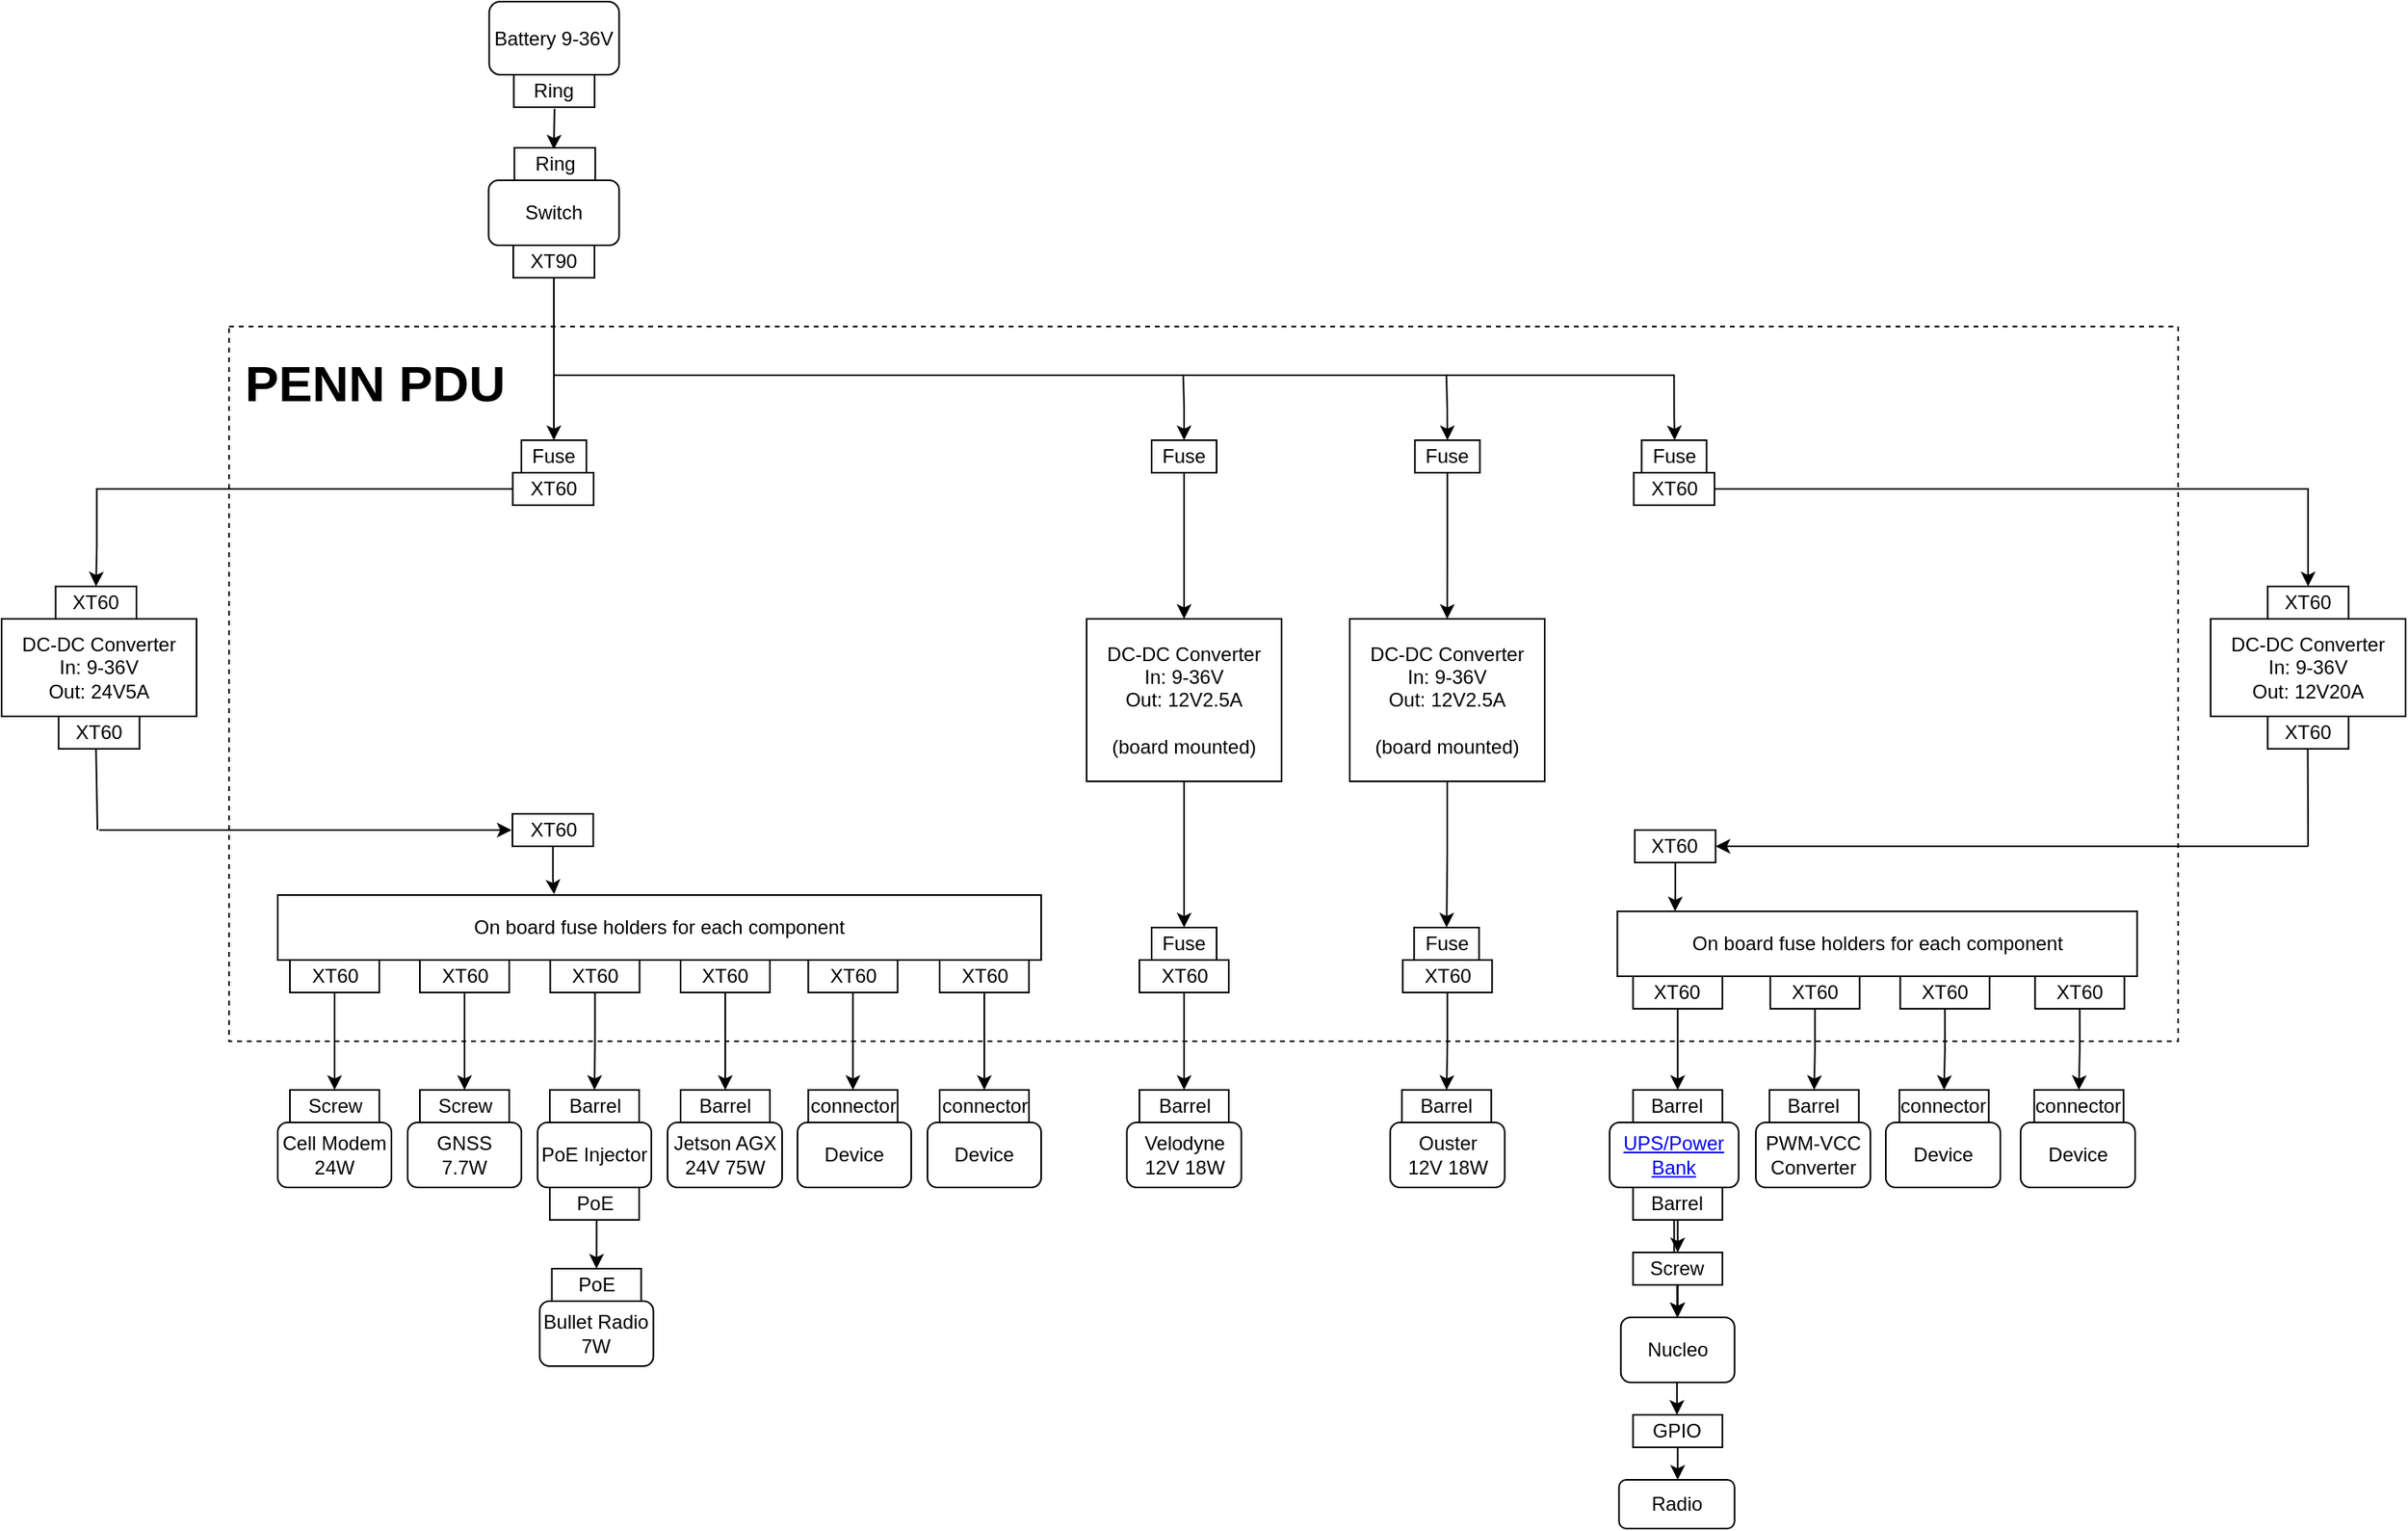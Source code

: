 <mxfile version="20.3.0" type="google"><diagram id="RgZF8C5xAc4mI46Xqlbp" name="Page-1"><mxGraphModel grid="1" page="1" gridSize="10" guides="1" tooltips="1" connect="1" arrows="1" fold="1" pageScale="1" pageWidth="850" pageHeight="1400" math="0" shadow="0"><root><mxCell id="0"/><mxCell id="1" parent="0"/><mxCell id="VreJyK921zKI_r2GASNx-65" style="edgeStyle=orthogonalEdgeStyle;rounded=0;orthogonalLoop=1;jettySize=auto;html=1;entryX=0.5;entryY=0;entryDx=0;entryDy=0;" edge="1" parent="1" source="OrHNQcGfz_y7SgL83LEf-50" target="OrHNQcGfz_y7SgL83LEf-51"><mxGeometry relative="1" as="geometry"/></mxCell><mxCell id="OrHNQcGfz_y7SgL83LEf-50" value="XT60" style="rounded=0;whiteSpace=wrap;html=1;" vertex="1" parent="1"><mxGeometry x="1064.38" y="730" width="55" height="20" as="geometry"/></mxCell><mxCell id="OrHNQcGfz_y7SgL83LEf-51" value="Barrel" style="rounded=0;whiteSpace=wrap;html=1;" vertex="1" parent="1"><mxGeometry x="1064.38" y="800" width="55" height="20" as="geometry"/></mxCell><mxCell id="jKlu0gr30V9i8VVwLUld-3" value="" style="edgeStyle=orthogonalEdgeStyle;rounded=0;orthogonalLoop=1;jettySize=auto;html=1;" edge="1" parent="1" source="OrHNQcGfz_y7SgL83LEf-52" target="OrHNQcGfz_y7SgL83LEf-55"><mxGeometry relative="1" as="geometry"/></mxCell><mxCell id="OrHNQcGfz_y7SgL83LEf-52" value="&lt;a href=&quot;https://www.amazon.com/Battery-Backup-Uninterruptible-Security-10000mAh/dp/B07W8MCBMS?th=1&quot;&gt;UPS/Power Bank&lt;/a&gt;" style="rounded=1;whiteSpace=wrap;html=1;" vertex="1" parent="1"><mxGeometry x="1050" y="820" width="79.38" height="40" as="geometry"/></mxCell><mxCell id="OrHNQcGfz_y7SgL83LEf-57" style="edgeStyle=orthogonalEdgeStyle;rounded=0;orthogonalLoop=1;jettySize=auto;html=1;exitX=0.5;exitY=1;exitDx=0;exitDy=0;entryX=0.5;entryY=0;entryDx=0;entryDy=0;" edge="1" parent="1" source="OrHNQcGfz_y7SgL83LEf-53" target="OrHNQcGfz_y7SgL83LEf-54"><mxGeometry relative="1" as="geometry"/></mxCell><mxCell id="OrHNQcGfz_y7SgL83LEf-53" value="Barrel" style="rounded=0;whiteSpace=wrap;html=1;" vertex="1" parent="1"><mxGeometry x="1064.38" y="860" width="55" height="20" as="geometry"/></mxCell><mxCell id="OrHNQcGfz_y7SgL83LEf-54" value="Screw" style="rounded=0;whiteSpace=wrap;html=1;" vertex="1" parent="1"><mxGeometry x="1064.38" y="900" width="55" height="20" as="geometry"/></mxCell><mxCell id="OrHNQcGfz_y7SgL83LEf-55" value="Nucleo" style="rounded=1;whiteSpace=wrap;html=1;" vertex="1" parent="1"><mxGeometry x="1056.88" y="940" width="70" height="40" as="geometry"/></mxCell><mxCell id="muU5GvS4PV-BrYV9Qdxi-8" style="edgeStyle=orthogonalEdgeStyle;rounded=0;orthogonalLoop=1;jettySize=auto;html=1;exitX=0.5;exitY=1;exitDx=0;exitDy=0;entryX=0.5;entryY=0;entryDx=0;entryDy=0;" edge="1" parent="1" source="OrHNQcGfz_y7SgL83LEf-59"><mxGeometry relative="1" as="geometry"><mxPoint x="1091.88" y="1040" as="targetPoint"/></mxGeometry></mxCell><mxCell id="OrHNQcGfz_y7SgL83LEf-59" value="GPIO" style="rounded=0;whiteSpace=wrap;html=1;" vertex="1" parent="1"><mxGeometry x="1064.38" y="1000" width="55" height="20" as="geometry"/></mxCell><mxCell id="OrHNQcGfz_y7SgL83LEf-61" value="Radio" style="rounded=1;whiteSpace=wrap;html=1;" vertex="1" parent="1"><mxGeometry x="1055.76" y="1040" width="71.12" height="30" as="geometry"/></mxCell><mxCell id="VreJyK921zKI_r2GASNx-75" style="edgeStyle=orthogonalEdgeStyle;rounded=0;orthogonalLoop=1;jettySize=auto;html=1;entryX=0.5;entryY=0;entryDx=0;entryDy=0;" edge="1" parent="1" source="URXZk2B1Wzgc-itUlk_i-2" target="URXZk2B1Wzgc-itUlk_i-11"><mxGeometry relative="1" as="geometry"/></mxCell><mxCell id="URXZk2B1Wzgc-itUlk_i-2" value="XT90" style="rounded=0;whiteSpace=wrap;html=1;" vertex="1" parent="1"><mxGeometry x="375" y="280" width="50" height="20" as="geometry"/></mxCell><mxCell id="URXZk2B1Wzgc-itUlk_i-11" value="Fuse" style="rounded=0;whiteSpace=wrap;html=1;" vertex="1" parent="1"><mxGeometry x="380" y="400" width="40" height="20" as="geometry"/></mxCell><mxCell id="URXZk2B1Wzgc-itUlk_i-14" value="DC-DC Converter&lt;br&gt;In: 9-36V&lt;br&gt;Out: 24V5A" style="rounded=0;whiteSpace=wrap;html=1;" vertex="1" parent="1"><mxGeometry x="60" y="510" width="120" height="60" as="geometry"/></mxCell><mxCell id="URXZk2B1Wzgc-itUlk_i-50" value="PoE Injector" style="rounded=1;whiteSpace=wrap;html=1;" vertex="1" parent="1"><mxGeometry x="390" y="820" width="70" height="40" as="geometry"/></mxCell><mxCell id="URXZk2B1Wzgc-itUlk_i-51" value="Barrel" style="rounded=0;whiteSpace=wrap;html=1;" vertex="1" parent="1"><mxGeometry x="397.5" y="800" width="55" height="20" as="geometry"/></mxCell><mxCell id="URXZk2B1Wzgc-itUlk_i-52" style="edgeStyle=orthogonalEdgeStyle;rounded=0;orthogonalLoop=1;jettySize=auto;html=1;exitX=0.5;exitY=1;exitDx=0;exitDy=0;entryX=0.5;entryY=0;entryDx=0;entryDy=0;" edge="1" parent="1" source="URXZk2B1Wzgc-itUlk_i-53" target="URXZk2B1Wzgc-itUlk_i-55"><mxGeometry relative="1" as="geometry"/></mxCell><mxCell id="URXZk2B1Wzgc-itUlk_i-53" value="PoE" style="rounded=0;whiteSpace=wrap;html=1;" vertex="1" parent="1"><mxGeometry x="397.5" y="860" width="55" height="20" as="geometry"/></mxCell><mxCell id="URXZk2B1Wzgc-itUlk_i-54" value="Bullet Radio&lt;br&gt;7W" style="rounded=1;whiteSpace=wrap;html=1;" vertex="1" parent="1"><mxGeometry x="391.25" y="930" width="70" height="40" as="geometry"/></mxCell><mxCell id="URXZk2B1Wzgc-itUlk_i-55" value="PoE" style="rounded=0;whiteSpace=wrap;html=1;" vertex="1" parent="1"><mxGeometry x="398.75" y="910" width="55" height="20" as="geometry"/></mxCell><mxCell id="URXZk2B1Wzgc-itUlk_i-74" value="Battery 9-36V" style="rounded=1;whiteSpace=wrap;html=1;" vertex="1" parent="1"><mxGeometry x="360.19" y="130" width="80" height="45" as="geometry"/></mxCell><mxCell id="URXZk2B1Wzgc-itUlk_i-81" value="" style="edgeStyle=orthogonalEdgeStyle;rounded=0;orthogonalLoop=1;jettySize=auto;html=1;" edge="1" parent="1"><mxGeometry relative="1" as="geometry"><mxPoint x="400.399" y="196" as="sourcePoint"/><mxPoint x="399.978" y="221" as="targetPoint"/></mxGeometry></mxCell><mxCell id="URXZk2B1Wzgc-itUlk_i-79" value="Switch" style="rounded=1;whiteSpace=wrap;html=1;" vertex="1" parent="1"><mxGeometry x="359.81" y="240" width="80.38" height="40" as="geometry"/></mxCell><mxCell id="URXZk2B1Wzgc-itUlk_i-96" value="On board fuse holders for each component" style="rounded=0;whiteSpace=wrap;html=1;" vertex="1" parent="1"><mxGeometry x="230" y="680" width="470" height="40" as="geometry"/></mxCell><mxCell id="URXZk2B1Wzgc-itUlk_i-103" value="" style="endArrow=none;html=1;rounded=0;" edge="1" parent="1"><mxGeometry width="50" height="50" relative="1" as="geometry"><mxPoint x="400" y="360" as="sourcePoint"/><mxPoint x="1090" y="360" as="targetPoint"/></mxGeometry></mxCell><mxCell id="VreJyK921zKI_r2GASNx-63" style="edgeStyle=orthogonalEdgeStyle;rounded=0;orthogonalLoop=1;jettySize=auto;html=1;entryX=0.5;entryY=0;entryDx=0;entryDy=0;" edge="1" parent="1" source="oMjoXGI7qKVCX3iaUvYR-20" target="oMjoXGI7qKVCX3iaUvYR-21"><mxGeometry relative="1" as="geometry"/></mxCell><mxCell id="oMjoXGI7qKVCX3iaUvYR-20" value="XT60" style="rounded=0;whiteSpace=wrap;html=1;" vertex="1" parent="1"><mxGeometry x="760.5" y="720" width="55" height="20" as="geometry"/></mxCell><mxCell id="oMjoXGI7qKVCX3iaUvYR-21" value="Barrel" style="rounded=0;whiteSpace=wrap;html=1;" vertex="1" parent="1"><mxGeometry x="760.5" y="800" width="55" height="20" as="geometry"/></mxCell><mxCell id="oMjoXGI7qKVCX3iaUvYR-23" value="" style="edgeStyle=orthogonalEdgeStyle;rounded=0;orthogonalLoop=1;jettySize=auto;html=1;" edge="1" parent="1" source="oMjoXGI7qKVCX3iaUvYR-24" target="oMjoXGI7qKVCX3iaUvYR-25"><mxGeometry relative="1" as="geometry"/></mxCell><mxCell id="oMjoXGI7qKVCX3iaUvYR-24" value="Fuse" style="rounded=0;whiteSpace=wrap;html=1;" vertex="1" parent="1"><mxGeometry x="768.0" y="400" width="40" height="20" as="geometry"/></mxCell><mxCell id="VreJyK921zKI_r2GASNx-67" style="edgeStyle=orthogonalEdgeStyle;rounded=0;orthogonalLoop=1;jettySize=auto;html=1;entryX=0.5;entryY=0;entryDx=0;entryDy=0;" edge="1" parent="1" source="oMjoXGI7qKVCX3iaUvYR-25" target="oMjoXGI7qKVCX3iaUvYR-54"><mxGeometry relative="1" as="geometry"/></mxCell><mxCell id="oMjoXGI7qKVCX3iaUvYR-25" value="DC-DC Converter&lt;br&gt;In: 9-36V&lt;br&gt;Out: 12V2.5A&lt;br&gt;&lt;br&gt;(board mounted)" style="rounded=0;whiteSpace=wrap;html=1;" vertex="1" parent="1"><mxGeometry x="728" y="510" width="120" height="100" as="geometry"/></mxCell><mxCell id="oMjoXGI7qKVCX3iaUvYR-28" value="" style="edgeStyle=orthogonalEdgeStyle;rounded=0;orthogonalLoop=1;jettySize=auto;html=1;entryX=0.5;entryY=0;entryDx=0;entryDy=0;" edge="1" parent="1" target="oMjoXGI7qKVCX3iaUvYR-24"><mxGeometry relative="1" as="geometry"><mxPoint x="787.5" y="360" as="sourcePoint"/><mxPoint x="787.38" y="390" as="targetPoint"/><Array as="points"/></mxGeometry></mxCell><mxCell id="oMjoXGI7qKVCX3iaUvYR-54" value="Fuse" style="rounded=0;whiteSpace=wrap;html=1;" vertex="1" parent="1"><mxGeometry x="768.0" y="700" width="40" height="20" as="geometry"/></mxCell><mxCell id="VreJyK921zKI_r2GASNx-64" style="edgeStyle=orthogonalEdgeStyle;rounded=0;orthogonalLoop=1;jettySize=auto;html=1;entryX=0.5;entryY=0;entryDx=0;entryDy=0;" edge="1" parent="1" source="oMjoXGI7qKVCX3iaUvYR-69" target="oMjoXGI7qKVCX3iaUvYR-70"><mxGeometry relative="1" as="geometry"/></mxCell><mxCell id="oMjoXGI7qKVCX3iaUvYR-69" value="XT60" style="rounded=0;whiteSpace=wrap;html=1;" vertex="1" parent="1"><mxGeometry x="922.62" y="720" width="55" height="20" as="geometry"/></mxCell><mxCell id="oMjoXGI7qKVCX3iaUvYR-70" value="Barrel" style="rounded=0;whiteSpace=wrap;html=1;" vertex="1" parent="1"><mxGeometry x="922.12" y="800" width="55" height="20" as="geometry"/></mxCell><mxCell id="oMjoXGI7qKVCX3iaUvYR-72" value="" style="edgeStyle=orthogonalEdgeStyle;rounded=0;orthogonalLoop=1;jettySize=auto;html=1;" edge="1" parent="1" source="oMjoXGI7qKVCX3iaUvYR-73" target="oMjoXGI7qKVCX3iaUvYR-74"><mxGeometry relative="1" as="geometry"/></mxCell><mxCell id="oMjoXGI7qKVCX3iaUvYR-73" value="Fuse" style="rounded=0;whiteSpace=wrap;html=1;" vertex="1" parent="1"><mxGeometry x="930.12" y="400" width="40" height="20" as="geometry"/></mxCell><mxCell id="VreJyK921zKI_r2GASNx-68" style="edgeStyle=orthogonalEdgeStyle;rounded=0;orthogonalLoop=1;jettySize=auto;html=1;entryX=0.5;entryY=0;entryDx=0;entryDy=0;" edge="1" parent="1" source="oMjoXGI7qKVCX3iaUvYR-74" target="oMjoXGI7qKVCX3iaUvYR-77"><mxGeometry relative="1" as="geometry"/></mxCell><mxCell id="oMjoXGI7qKVCX3iaUvYR-74" value="DC-DC Converter&lt;br&gt;In: 9-36V&lt;br&gt;Out: 12V2.5A&lt;br&gt;&lt;br&gt;(board mounted)" style="rounded=0;whiteSpace=wrap;html=1;" vertex="1" parent="1"><mxGeometry x="890" y="510" width="120" height="100" as="geometry"/></mxCell><mxCell id="oMjoXGI7qKVCX3iaUvYR-76" value="" style="edgeStyle=orthogonalEdgeStyle;rounded=0;orthogonalLoop=1;jettySize=auto;html=1;entryX=0.5;entryY=0;entryDx=0;entryDy=0;" edge="1" parent="1" target="oMjoXGI7qKVCX3iaUvYR-73"><mxGeometry relative="1" as="geometry"><mxPoint x="949.5" y="360" as="sourcePoint"/><mxPoint x="949.38" y="390" as="targetPoint"/><Array as="points"/></mxGeometry></mxCell><mxCell id="oMjoXGI7qKVCX3iaUvYR-77" value="Fuse" style="rounded=0;whiteSpace=wrap;html=1;" vertex="1" parent="1"><mxGeometry x="929.62" y="700" width="40" height="20" as="geometry"/></mxCell><mxCell id="VreJyK921zKI_r2GASNx-66" style="edgeStyle=orthogonalEdgeStyle;rounded=0;orthogonalLoop=1;jettySize=auto;html=1;exitX=0.5;exitY=1;exitDx=0;exitDy=0;entryX=0.5;entryY=0;entryDx=0;entryDy=0;" edge="1" parent="1" source="vlzTFcXQAkBzPiuArshv-3" target="vlzTFcXQAkBzPiuArshv-4"><mxGeometry relative="1" as="geometry"/></mxCell><mxCell id="vlzTFcXQAkBzPiuArshv-3" value="XT60" style="rounded=0;whiteSpace=wrap;html=1;" vertex="1" parent="1"><mxGeometry x="1148.88" y="730" width="55" height="20" as="geometry"/></mxCell><mxCell id="vlzTFcXQAkBzPiuArshv-4" value="Barrel" style="rounded=0;whiteSpace=wrap;html=1;" vertex="1" parent="1"><mxGeometry x="1148.38" y="800" width="55" height="20" as="geometry"/></mxCell><mxCell id="vlzTFcXQAkBzPiuArshv-10" style="edgeStyle=orthogonalEdgeStyle;rounded=0;orthogonalLoop=1;jettySize=auto;html=1;exitX=0.5;exitY=1;exitDx=0;exitDy=0;entryX=0.5;entryY=0;entryDx=0;entryDy=0;" edge="1" parent="1"><mxGeometry relative="1" as="geometry"><mxPoint x="1091.59" y="920" as="sourcePoint"/><mxPoint x="1091.59" y="940" as="targetPoint"/></mxGeometry></mxCell><mxCell id="vlzTFcXQAkBzPiuArshv-11" style="edgeStyle=orthogonalEdgeStyle;rounded=0;orthogonalLoop=1;jettySize=auto;html=1;exitX=0.5;exitY=1;exitDx=0;exitDy=0;entryX=0.5;entryY=0;entryDx=0;entryDy=0;" edge="1" parent="1"><mxGeometry relative="1" as="geometry"><mxPoint x="1091.43" y="980" as="sourcePoint"/><mxPoint x="1091.43" y="1000" as="targetPoint"/></mxGeometry></mxCell><mxCell id="VreJyK921zKI_r2GASNx-34" value="Jetson AGX&lt;br&gt;24V 75W" style="rounded=1;whiteSpace=wrap;html=1;" vertex="1" parent="1"><mxGeometry x="470" y="820" width="70.5" height="40" as="geometry"/></mxCell><mxCell id="VreJyK921zKI_r2GASNx-35" value="Screw" style="rounded=0;whiteSpace=wrap;html=1;" vertex="1" parent="1"><mxGeometry x="317.5" y="800" width="55" height="20" as="geometry"/></mxCell><mxCell id="VreJyK921zKI_r2GASNx-36" value="Screw" style="rounded=0;whiteSpace=wrap;html=1;" vertex="1" parent="1"><mxGeometry x="237.5" y="800" width="55" height="20" as="geometry"/></mxCell><mxCell id="VreJyK921zKI_r2GASNx-37" value="Barrel" style="rounded=0;whiteSpace=wrap;html=1;" vertex="1" parent="1"><mxGeometry x="478" y="800" width="55" height="20" as="geometry"/></mxCell><mxCell id="VreJyK921zKI_r2GASNx-38" value="Cell Modem&lt;br&gt;24W" style="rounded=1;whiteSpace=wrap;html=1;" vertex="1" parent="1"><mxGeometry x="230" y="820" width="70" height="40" as="geometry"/></mxCell><mxCell id="VreJyK921zKI_r2GASNx-39" value="GNSS&lt;br&gt;7.7W" style="rounded=1;whiteSpace=wrap;html=1;" vertex="1" parent="1"><mxGeometry x="310" y="820" width="70" height="40" as="geometry"/></mxCell><mxCell id="VreJyK921zKI_r2GASNx-57" value="" style="edgeStyle=orthogonalEdgeStyle;rounded=0;orthogonalLoop=1;jettySize=auto;html=1;" edge="1" parent="1" source="VreJyK921zKI_r2GASNx-40" target="URXZk2B1Wzgc-itUlk_i-51"><mxGeometry relative="1" as="geometry"/></mxCell><mxCell id="VreJyK921zKI_r2GASNx-40" value="XT60" style="rounded=0;whiteSpace=wrap;html=1;" vertex="1" parent="1"><mxGeometry x="397.75" y="720" width="55" height="20" as="geometry"/></mxCell><mxCell id="VreJyK921zKI_r2GASNx-44" value="" style="edgeStyle=orthogonalEdgeStyle;rounded=0;orthogonalLoop=1;jettySize=auto;html=1;" edge="1" parent="1" source="VreJyK921zKI_r2GASNx-43" target="VreJyK921zKI_r2GASNx-37"><mxGeometry relative="1" as="geometry"/></mxCell><mxCell id="VreJyK921zKI_r2GASNx-43" value="XT60" style="rounded=0;whiteSpace=wrap;html=1;" vertex="1" parent="1"><mxGeometry x="478" y="720" width="55" height="20" as="geometry"/></mxCell><mxCell id="VreJyK921zKI_r2GASNx-59" style="edgeStyle=orthogonalEdgeStyle;rounded=0;orthogonalLoop=1;jettySize=auto;html=1;exitX=0.5;exitY=1;exitDx=0;exitDy=0;entryX=0.5;entryY=0;entryDx=0;entryDy=0;" edge="1" parent="1" source="VreJyK921zKI_r2GASNx-45" target="VreJyK921zKI_r2GASNx-35"><mxGeometry relative="1" as="geometry"/></mxCell><mxCell id="VreJyK921zKI_r2GASNx-45" value="XT60" style="rounded=0;whiteSpace=wrap;html=1;" vertex="1" parent="1"><mxGeometry x="317.5" y="720" width="55" height="20" as="geometry"/></mxCell><mxCell id="VreJyK921zKI_r2GASNx-60" style="edgeStyle=orthogonalEdgeStyle;rounded=0;orthogonalLoop=1;jettySize=auto;html=1;entryX=0.5;entryY=0;entryDx=0;entryDy=0;" edge="1" parent="1" source="VreJyK921zKI_r2GASNx-46" target="VreJyK921zKI_r2GASNx-36"><mxGeometry relative="1" as="geometry"/></mxCell><mxCell id="VreJyK921zKI_r2GASNx-46" value="XT60" style="rounded=0;whiteSpace=wrap;html=1;" vertex="1" parent="1"><mxGeometry x="237.5" y="720" width="55" height="20" as="geometry"/></mxCell><mxCell id="VreJyK921zKI_r2GASNx-47" value="Device" style="rounded=1;whiteSpace=wrap;html=1;" vertex="1" parent="1"><mxGeometry x="550" y="820" width="70" height="40" as="geometry"/></mxCell><mxCell id="VreJyK921zKI_r2GASNx-48" value="connector" style="rounded=0;whiteSpace=wrap;html=1;" vertex="1" parent="1"><mxGeometry x="556.63" y="800" width="55" height="20" as="geometry"/></mxCell><mxCell id="VreJyK921zKI_r2GASNx-49" value="" style="edgeStyle=orthogonalEdgeStyle;rounded=0;orthogonalLoop=1;jettySize=auto;html=1;" edge="1" parent="1" source="VreJyK921zKI_r2GASNx-50" target="VreJyK921zKI_r2GASNx-48"><mxGeometry relative="1" as="geometry"/></mxCell><mxCell id="VreJyK921zKI_r2GASNx-50" value="XT60" style="rounded=0;whiteSpace=wrap;html=1;" vertex="1" parent="1"><mxGeometry x="556.63" y="720" width="55" height="20" as="geometry"/></mxCell><mxCell id="VreJyK921zKI_r2GASNx-52" value="Device" style="rounded=1;whiteSpace=wrap;html=1;" vertex="1" parent="1"><mxGeometry x="630" y="820" width="70" height="40" as="geometry"/></mxCell><mxCell id="VreJyK921zKI_r2GASNx-53" value="connector" style="rounded=0;whiteSpace=wrap;html=1;" vertex="1" parent="1"><mxGeometry x="637.5" y="800" width="55" height="20" as="geometry"/></mxCell><mxCell id="VreJyK921zKI_r2GASNx-54" value="" style="edgeStyle=orthogonalEdgeStyle;rounded=0;orthogonalLoop=1;jettySize=auto;html=1;" edge="1" parent="1" source="VreJyK921zKI_r2GASNx-55" target="VreJyK921zKI_r2GASNx-53"><mxGeometry relative="1" as="geometry"/></mxCell><mxCell id="VreJyK921zKI_r2GASNx-55" value="XT60" style="rounded=0;whiteSpace=wrap;html=1;" vertex="1" parent="1"><mxGeometry x="637.5" y="720" width="55" height="20" as="geometry"/></mxCell><mxCell id="VreJyK921zKI_r2GASNx-61" value="Velodyne&lt;br&gt;12V 18W" style="rounded=1;whiteSpace=wrap;html=1;" vertex="1" parent="1"><mxGeometry x="752.75" y="820" width="70.5" height="40" as="geometry"/></mxCell><mxCell id="VreJyK921zKI_r2GASNx-62" value="Ouster&lt;br&gt;12V 18W" style="rounded=1;whiteSpace=wrap;html=1;" vertex="1" parent="1"><mxGeometry x="914.87" y="820" width="70.5" height="40" as="geometry"/></mxCell><mxCell id="VreJyK921zKI_r2GASNx-69" value="Fuse" style="rounded=0;whiteSpace=wrap;html=1;" vertex="1" parent="1"><mxGeometry x="1069.69" y="400" width="40" height="20" as="geometry"/></mxCell><mxCell id="VreJyK921zKI_r2GASNx-71" value="Ring" style="rounded=0;whiteSpace=wrap;html=1;" vertex="1" parent="1"><mxGeometry x="375.32" y="175" width="49.75" height="20" as="geometry"/></mxCell><mxCell id="VreJyK921zKI_r2GASNx-74" value="Ring" style="rounded=0;whiteSpace=wrap;html=1;" vertex="1" parent="1"><mxGeometry x="375.69" y="220" width="49.75" height="20" as="geometry"/></mxCell><mxCell id="VreJyK921zKI_r2GASNx-84" style="edgeStyle=orthogonalEdgeStyle;rounded=0;orthogonalLoop=1;jettySize=auto;html=1;entryX=0.5;entryY=0;entryDx=0;entryDy=0;" edge="1" parent="1" source="VreJyK921zKI_r2GASNx-77"><mxGeometry relative="1" as="geometry"><mxPoint x="118.12" y="490" as="targetPoint"/></mxGeometry></mxCell><mxCell id="VreJyK921zKI_r2GASNx-77" value="XT60" style="rounded=0;whiteSpace=wrap;html=1;" vertex="1" parent="1"><mxGeometry x="374.69" y="420" width="49.75" height="20" as="geometry"/></mxCell><mxCell id="VreJyK921zKI_r2GASNx-83" style="edgeStyle=orthogonalEdgeStyle;rounded=0;orthogonalLoop=1;jettySize=auto;html=1;entryX=0.362;entryY=-0.012;entryDx=0;entryDy=0;entryPerimeter=0;" edge="1" parent="1" source="VreJyK921zKI_r2GASNx-79" target="URXZk2B1Wzgc-itUlk_i-96"><mxGeometry relative="1" as="geometry"/></mxCell><mxCell id="VreJyK921zKI_r2GASNx-79" value="XT60" style="rounded=0;whiteSpace=wrap;html=1;" vertex="1" parent="1"><mxGeometry x="374.5" y="630" width="49.75" height="20" as="geometry"/></mxCell><mxCell id="VreJyK921zKI_r2GASNx-87" value="" style="endArrow=none;html=1;rounded=0;entryX=0.5;entryY=1;entryDx=0;entryDy=0;" edge="1" parent="1"><mxGeometry width="50" height="50" relative="1" as="geometry"><mxPoint x="119" y="640" as="sourcePoint"/><mxPoint x="118.12" y="590" as="targetPoint"/></mxGeometry></mxCell><mxCell id="VreJyK921zKI_r2GASNx-88" value="" style="endArrow=classic;html=1;rounded=0;" edge="1" parent="1"><mxGeometry width="50" height="50" relative="1" as="geometry"><mxPoint x="120" y="640" as="sourcePoint"/><mxPoint x="374" y="640" as="targetPoint"/></mxGeometry></mxCell><mxCell id="VreJyK921zKI_r2GASNx-90" value="" style="edgeStyle=orthogonalEdgeStyle;rounded=0;orthogonalLoop=1;jettySize=auto;html=1;" edge="1" parent="1"><mxGeometry relative="1" as="geometry"><mxPoint x="1089.66" y="360" as="sourcePoint"/><mxPoint x="1090" y="400" as="targetPoint"/><Array as="points"><mxPoint x="1090.16" y="385"/></Array></mxGeometry></mxCell><mxCell id="VreJyK921zKI_r2GASNx-91" value="DC-DC Converter&lt;br&gt;In: 9-36V&lt;br&gt;Out: 12V20A" style="rounded=0;whiteSpace=wrap;html=1;" vertex="1" parent="1"><mxGeometry x="1420" y="510" width="120" height="60" as="geometry"/></mxCell><mxCell id="VreJyK921zKI_r2GASNx-94" value="On board fuse holders for each component" style="rounded=0;whiteSpace=wrap;html=1;" vertex="1" parent="1"><mxGeometry x="1054.75" y="690" width="320" height="40" as="geometry"/></mxCell><mxCell id="VreJyK921zKI_r2GASNx-95" value="PWM-VCC Converter" style="rounded=1;whiteSpace=wrap;html=1;" vertex="1" parent="1"><mxGeometry x="1140" y="820" width="70.5" height="40" as="geometry"/></mxCell><mxCell id="VreJyK921zKI_r2GASNx-96" style="edgeStyle=orthogonalEdgeStyle;rounded=0;orthogonalLoop=1;jettySize=auto;html=1;exitX=0.5;exitY=1;exitDx=0;exitDy=0;entryX=0.5;entryY=0;entryDx=0;entryDy=0;" edge="1" parent="1" source="VreJyK921zKI_r2GASNx-97" target="VreJyK921zKI_r2GASNx-98"><mxGeometry relative="1" as="geometry"/></mxCell><mxCell id="VreJyK921zKI_r2GASNx-97" value="XT60" style="rounded=0;whiteSpace=wrap;html=1;" vertex="1" parent="1"><mxGeometry x="1228.88" y="730" width="55" height="20" as="geometry"/></mxCell><mxCell id="VreJyK921zKI_r2GASNx-98" value="connector" style="rounded=0;whiteSpace=wrap;html=1;" vertex="1" parent="1"><mxGeometry x="1228.38" y="800" width="55" height="20" as="geometry"/></mxCell><mxCell id="VreJyK921zKI_r2GASNx-101" value="Device" style="rounded=1;whiteSpace=wrap;html=1;" vertex="1" parent="1"><mxGeometry x="1220" y="820" width="70.5" height="40" as="geometry"/></mxCell><mxCell id="VreJyK921zKI_r2GASNx-103" style="edgeStyle=orthogonalEdgeStyle;rounded=0;orthogonalLoop=1;jettySize=auto;html=1;exitX=0.5;exitY=1;exitDx=0;exitDy=0;entryX=0.5;entryY=0;entryDx=0;entryDy=0;" edge="1" parent="1" source="VreJyK921zKI_r2GASNx-104" target="VreJyK921zKI_r2GASNx-105"><mxGeometry relative="1" as="geometry"/></mxCell><mxCell id="VreJyK921zKI_r2GASNx-104" value="XT60" style="rounded=0;whiteSpace=wrap;html=1;" vertex="1" parent="1"><mxGeometry x="1311.88" y="730" width="55" height="20" as="geometry"/></mxCell><mxCell id="VreJyK921zKI_r2GASNx-105" value="connector" style="rounded=0;whiteSpace=wrap;html=1;" vertex="1" parent="1"><mxGeometry x="1311.38" y="800" width="55" height="20" as="geometry"/></mxCell><mxCell id="VreJyK921zKI_r2GASNx-106" value="Device" style="rounded=1;whiteSpace=wrap;html=1;" vertex="1" parent="1"><mxGeometry x="1303" y="820" width="70.5" height="40" as="geometry"/></mxCell><mxCell id="VreJyK921zKI_r2GASNx-114" style="edgeStyle=orthogonalEdgeStyle;rounded=0;orthogonalLoop=1;jettySize=auto;html=1;entryX=0.5;entryY=0;entryDx=0;entryDy=0;" edge="1" parent="1" source="VreJyK921zKI_r2GASNx-109" target="VreJyK921zKI_r2GASNx-112"><mxGeometry relative="1" as="geometry"/></mxCell><mxCell id="VreJyK921zKI_r2GASNx-109" value="XT60" style="rounded=0;whiteSpace=wrap;html=1;" vertex="1" parent="1"><mxGeometry x="1064.81" y="420" width="49.75" height="20" as="geometry"/></mxCell><mxCell id="VreJyK921zKI_r2GASNx-110" value="XT60" style="rounded=0;whiteSpace=wrap;html=1;" vertex="1" parent="1"><mxGeometry x="93.25" y="490" width="49.75" height="20" as="geometry"/></mxCell><mxCell id="VreJyK921zKI_r2GASNx-111" value="XT60" style="rounded=0;whiteSpace=wrap;html=1;" vertex="1" parent="1"><mxGeometry x="95.12" y="570" width="49.75" height="20" as="geometry"/></mxCell><mxCell id="VreJyK921zKI_r2GASNx-112" value="XT60" style="rounded=0;whiteSpace=wrap;html=1;" vertex="1" parent="1"><mxGeometry x="1455.13" y="490" width="49.75" height="20" as="geometry"/></mxCell><mxCell id="VreJyK921zKI_r2GASNx-113" value="XT60" style="rounded=0;whiteSpace=wrap;html=1;" vertex="1" parent="1"><mxGeometry x="1455.13" y="570" width="49.75" height="20" as="geometry"/></mxCell><mxCell id="VreJyK921zKI_r2GASNx-115" value="" style="endArrow=none;html=1;rounded=0;" edge="1" parent="1"><mxGeometry width="50" height="50" relative="1" as="geometry"><mxPoint x="1480" y="650" as="sourcePoint"/><mxPoint x="1479.79" y="590" as="targetPoint"/></mxGeometry></mxCell><mxCell id="VreJyK921zKI_r2GASNx-120" style="edgeStyle=orthogonalEdgeStyle;rounded=0;orthogonalLoop=1;jettySize=auto;html=1;entryX=0.111;entryY=0;entryDx=0;entryDy=0;entryPerimeter=0;" edge="1" parent="1" source="VreJyK921zKI_r2GASNx-116" target="VreJyK921zKI_r2GASNx-94"><mxGeometry relative="1" as="geometry"/></mxCell><mxCell id="VreJyK921zKI_r2GASNx-116" value="XT60" style="rounded=0;whiteSpace=wrap;html=1;" vertex="1" parent="1"><mxGeometry x="1065.45" y="640" width="49.75" height="20" as="geometry"/></mxCell><mxCell id="VreJyK921zKI_r2GASNx-117" value="" style="endArrow=classic;html=1;rounded=0;entryX=1;entryY=0.5;entryDx=0;entryDy=0;" edge="1" parent="1" target="VreJyK921zKI_r2GASNx-116"><mxGeometry width="50" height="50" relative="1" as="geometry"><mxPoint x="1480" y="650" as="sourcePoint"/><mxPoint x="1150" y="650" as="targetPoint"/></mxGeometry></mxCell><mxCell id="VreJyK921zKI_r2GASNx-122" value="" style="rounded=0;whiteSpace=wrap;html=1;dashed=1;fillColor=none;" vertex="1" parent="1"><mxGeometry x="200" y="330" width="1200" height="440" as="geometry"/></mxCell><mxCell id="VreJyK921zKI_r2GASNx-123" value="&lt;font style=&quot;font-size: 31px;&quot;&gt;&lt;b&gt;PENN PDU&lt;/b&gt;&lt;/font&gt;" style="text;html=1;strokeColor=none;fillColor=none;align=center;verticalAlign=middle;whiteSpace=wrap;rounded=0;dashed=1;" vertex="1" parent="1"><mxGeometry x="200" y="340" width="180" height="50" as="geometry"/></mxCell></root></mxGraphModel></diagram></mxfile>